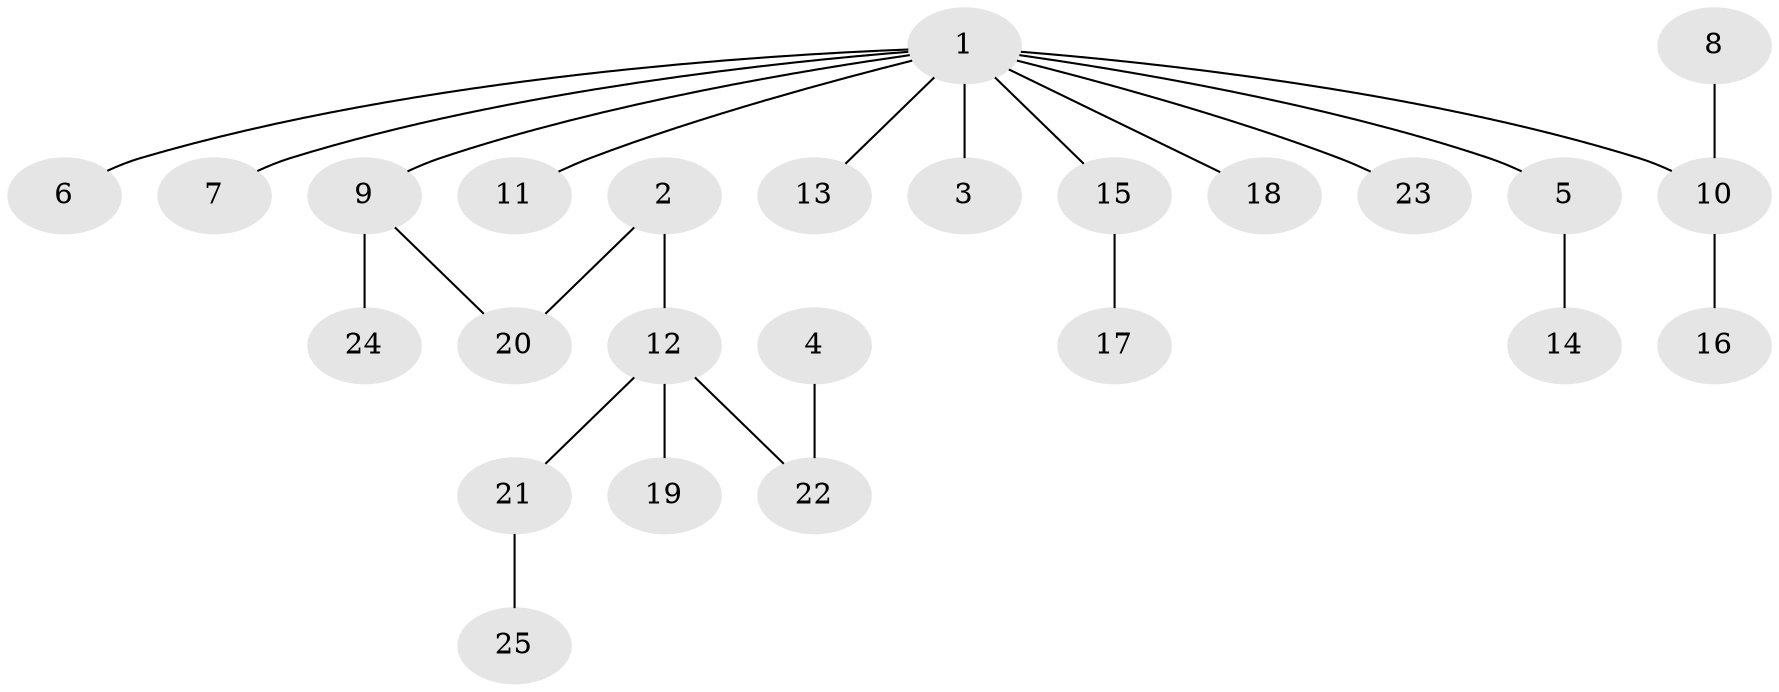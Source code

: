 // original degree distribution, {6: 0.04, 3: 0.1, 4: 0.08, 2: 0.24, 1: 0.52, 5: 0.02}
// Generated by graph-tools (version 1.1) at 2025/26/03/09/25 03:26:24]
// undirected, 25 vertices, 24 edges
graph export_dot {
graph [start="1"]
  node [color=gray90,style=filled];
  1;
  2;
  3;
  4;
  5;
  6;
  7;
  8;
  9;
  10;
  11;
  12;
  13;
  14;
  15;
  16;
  17;
  18;
  19;
  20;
  21;
  22;
  23;
  24;
  25;
  1 -- 3 [weight=1.0];
  1 -- 5 [weight=1.0];
  1 -- 6 [weight=1.0];
  1 -- 7 [weight=1.0];
  1 -- 9 [weight=1.0];
  1 -- 10 [weight=1.0];
  1 -- 11 [weight=1.0];
  1 -- 13 [weight=1.0];
  1 -- 15 [weight=1.0];
  1 -- 18 [weight=1.0];
  1 -- 23 [weight=1.0];
  2 -- 12 [weight=1.0];
  2 -- 20 [weight=1.0];
  4 -- 22 [weight=1.0];
  5 -- 14 [weight=1.0];
  8 -- 10 [weight=1.0];
  9 -- 20 [weight=1.0];
  9 -- 24 [weight=1.0];
  10 -- 16 [weight=1.0];
  12 -- 19 [weight=1.0];
  12 -- 21 [weight=1.0];
  12 -- 22 [weight=1.0];
  15 -- 17 [weight=1.0];
  21 -- 25 [weight=1.0];
}

